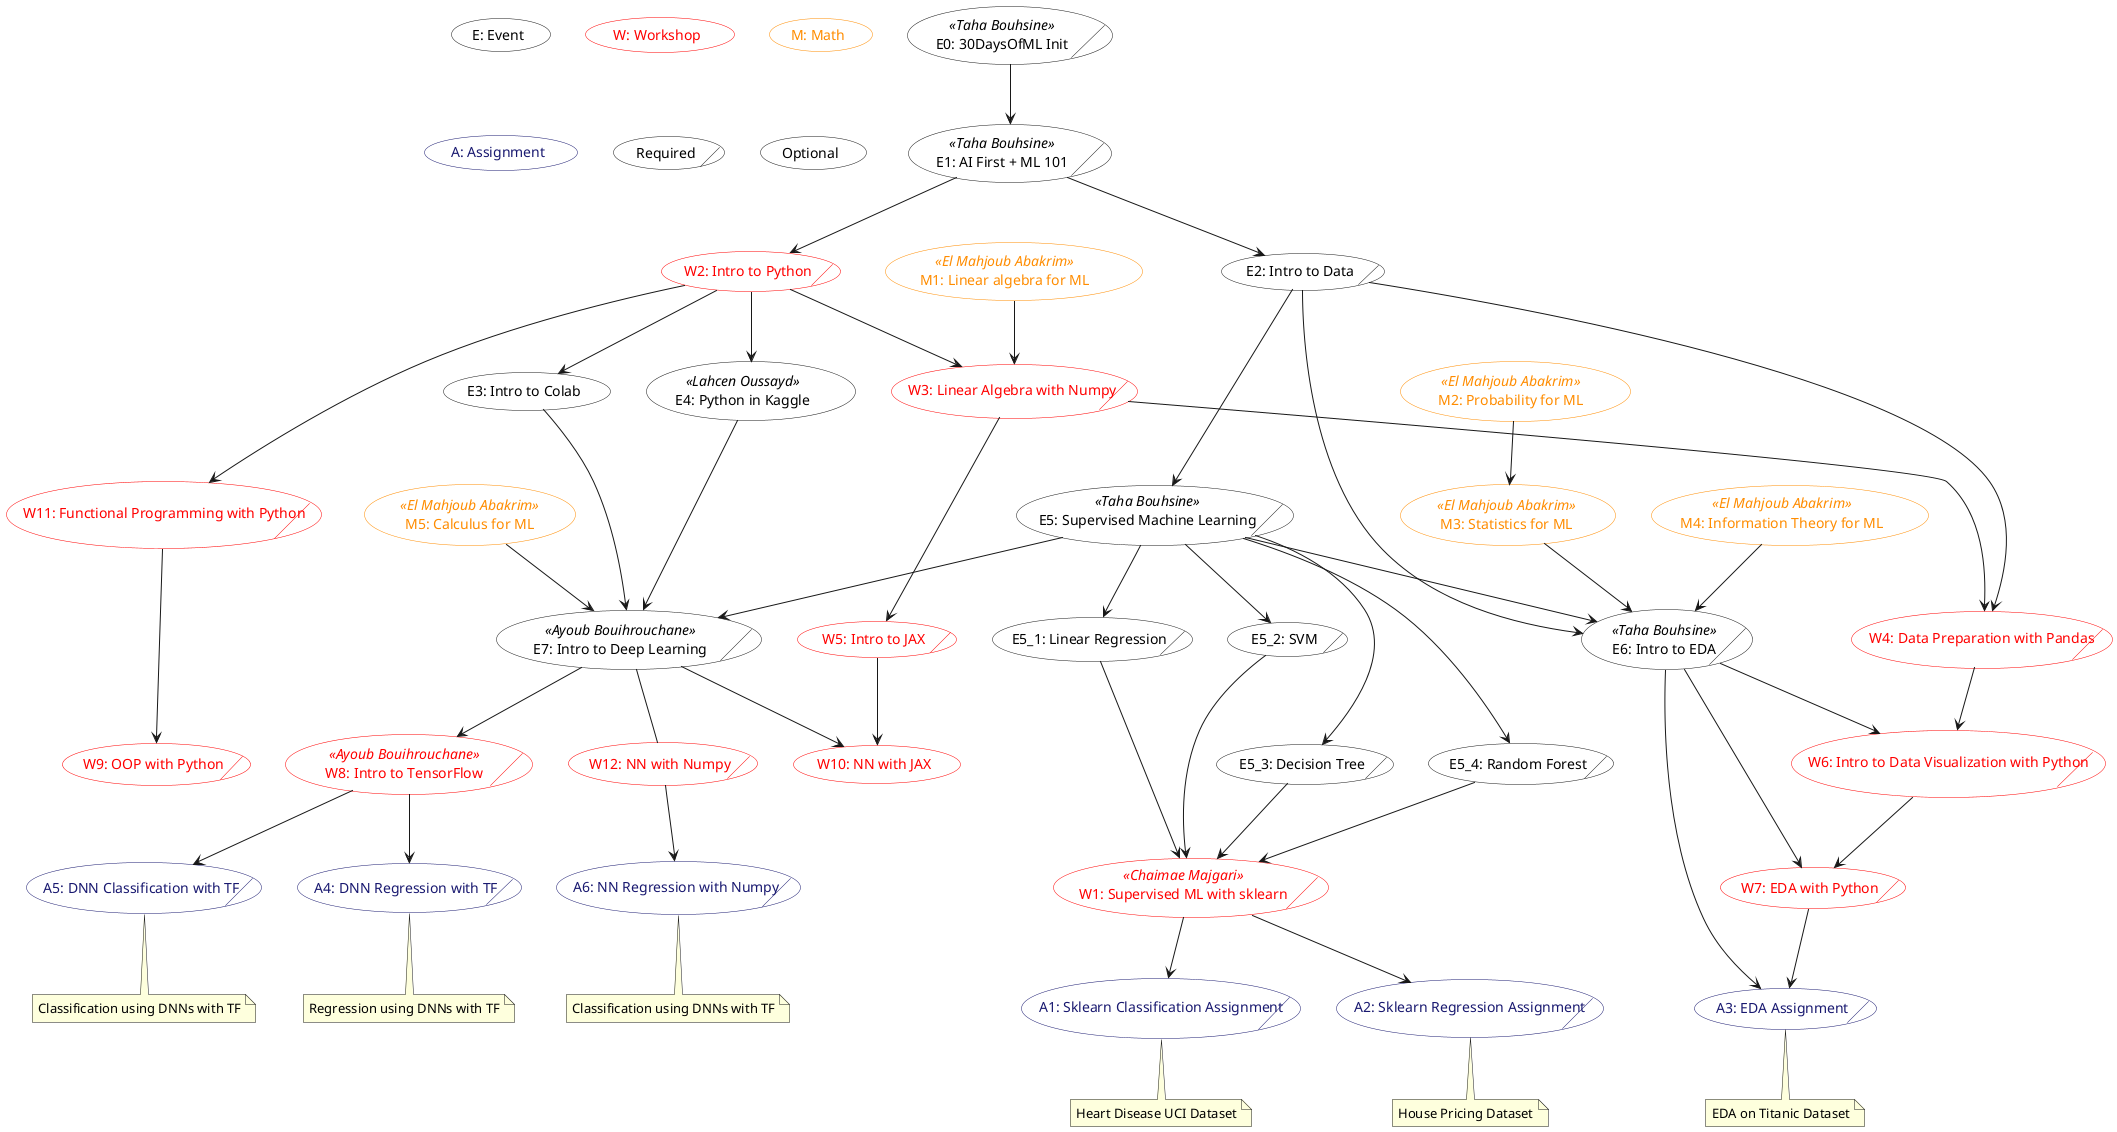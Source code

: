 @startuml "MLStart"

skinparam usecase {
BackgroundColor transparent
shadowing false
}

(E: Event)
(W: Workshop) #line:red;text:red
(M: Math) #line:darkorange;text:darkorange
(A: Assignment) #line:MidnightBlue;text:MidnightBlue

(E0: 30DaysOfML Init)/ as E0 <<Taha Bouhsine>>
(E1: AI First + ML 101)/ as E1 <<Taha Bouhsine>>

(E2: Intro to Data)/ as E2 
(E3: Intro to Colab) as E3
(E4: Python in Kaggle) as E4 << Lahcen Oussayd >>
(E5: Supervised Machine Learning)/ as E5 <<Taha Bouhsine>>
(E5_1: Linear Regression)/ as E5_1
(E5_2: SVM)/ as E5_2
(E5_3: Decision Tree)/ as E5_3
(E5_4: Random Forest)/ as E5_4
(E6: Intro to EDA)/ as E6 <<Taha Bouhsine>>
(E7: Intro to Deep Learning)/ as E7 << Ayoub Bouihrouchane >>




(W1: Supervised ML with sklearn)/ as W1 << Chaimae Majgari>> #line:red;text:red 
(W2: Intro to Python)/ as W2 #line:red;text:red
(W3: Linear Algebra with Numpy)/ as W3 #line:red;text:red
(W4: Data Preparation with Pandas)/ as W4 #line:red;text:red
(W5: Intro to JAX)/ as W5 #line:red;text:red
(W6: Intro to Data Visualization with Python)/ as W6 #line:red;text:red
(W7: EDA with Python)/ as W7 #line:red;text:red
(W8: Intro to TensorFlow)/ as W8 << Ayoub Bouihrouchane >> #line:red;text:red 
(W9: OOP with Python)/ as W9 #line:red;text:red
(W10: NN with JAX) as W10 #line:red;text:red
(W11: Functional Programming with Python)/ as W11 #line:red;text:red
(W12: NN with Numpy)/ as W12 #line:red;text:red

(M1: Linear algebra for ML) as M1 << El Mahjoub Abakrim >> #line:darkorange;text:darkorange
(M2: Probability for ML) as M2 << El Mahjoub Abakrim >> #line:darkorange;text:darkorange
(M3: Statistics for ML) as M3 << El Mahjoub Abakrim >> #line:darkorange;text:darkorange
(M5: Calculus for ML) as M5 << El Mahjoub Abakrim >> #line:darkorange;text:darkorange 
(M4: Information Theory for ML) as M4 << El Mahjoub Abakrim >> #line:darkorange;text:darkorange

(A1: Sklearn Classification Assignment)/ as A1 #line:MidnightBlue;text:MidnightBlue
note bottom [[http://GDSCUIZ.github.io]]
Heart Disease UCI Dataset
end note

(A2: Sklearn Regression Assignment)/ as A2 #line:MidnightBlue;text:MidnightBlue
note bottom [[http://GDSCUIZ.github.io]]
House Pricing Dataset
end note

(A3: EDA Assignment)/ as A3 #line:MidnightBlue;text:MidnightBlue
note bottom [[http://GDSCUIZ.github.io]]
EDA on Titanic Dataset
end note

(A4: DNN Regression with TF)/ as A4 #line:MidnightBlue;text:MidnightBlue
note bottom [[http://GDSCUIZ.github.io]]
Regression using DNNs with TF
end note

(A5: DNN Classification with TF)/ as A5 #line:MidnightBlue;text:MidnightBlue
note bottom [[http://GDSCUIZ.github.io]]
Classification using DNNs with TF
end note

(A6: NN Regression with Numpy)/ as A6 #line:MidnightBlue;text:MidnightBlue
note bottom [[http://GDSCUIZ.github.io]]
Classification using DNNs with TF
end note

M1 --> W3

M2 --> M3

M3 --> E6
M4 --> E6

M5 --> E7

E0 --> E1

E1 --> W2
E1 --> E2

E2 ---> E5
E2 --> W4
E2 ---> E6

E3 --> E7

E4 --> E7

E5 --> E7
E5 --> E6
E5 --> E5_1
E5 --> E5_2
E5 ---> E5_3
E5 ---> E5_4
E5_1 --> W1
E5_2 --> W1
E5_3 --> W1
E5_4 --> W1


E6 --> A3
E6 --> W7
E6 --> W6

E7 --> W8
E7 --> W10
E7 -- W12

W1 --> A1
W1 --> A2

W2 --> E4
W2 --> E3
W2 --> W3
W2 ---> W11

W3 ---> W4
W3 --> W5

W4 --> W6

W5 --> W10

W6 --> W7

W7 --> A3

W8 --> A4
W8 --> A5

W11 ---> W9

W12 --> A6

(Required)/
(Optional)
@enduml